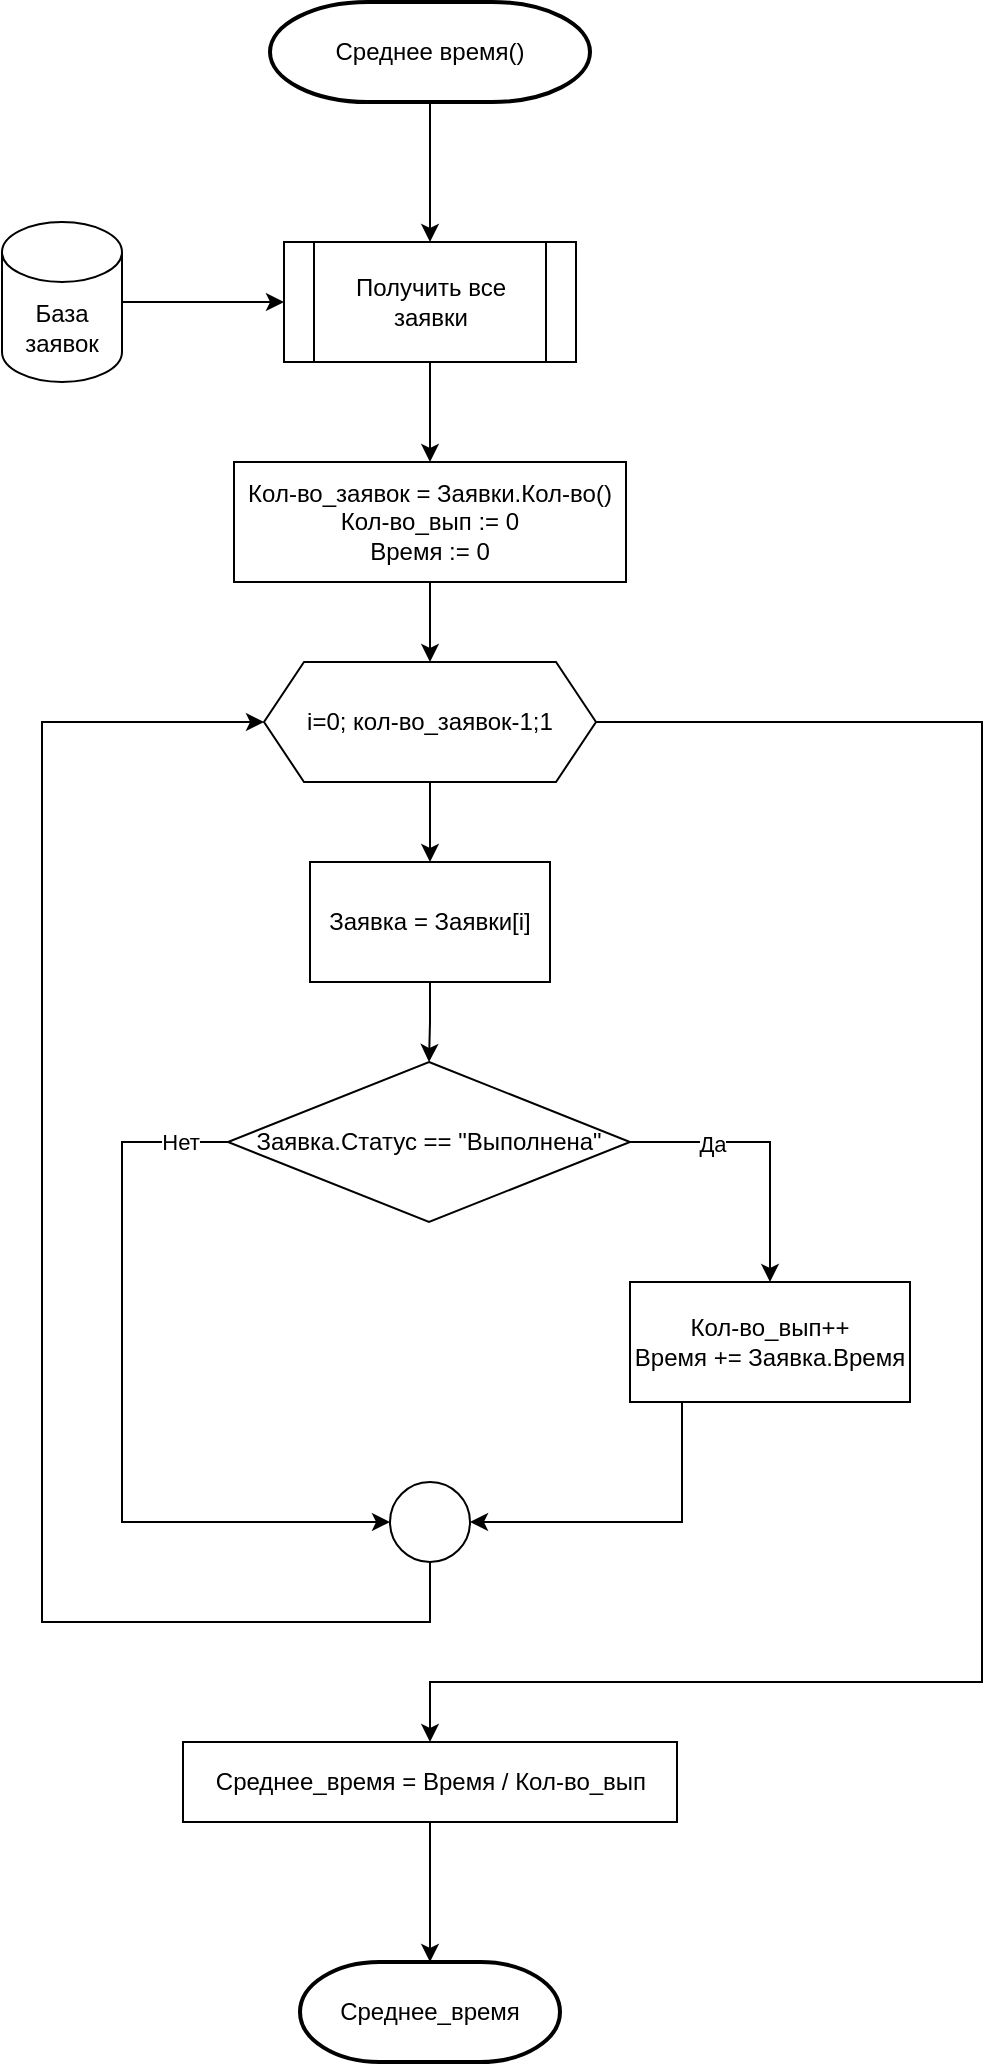 <mxfile version="24.1.0" type="device">
  <diagram name="Страница — 1" id="fNShh3Q-MCft5hOcLYuO">
    <mxGraphModel dx="1912" dy="1125" grid="1" gridSize="10" guides="1" tooltips="1" connect="1" arrows="1" fold="1" page="1" pageScale="1" pageWidth="827" pageHeight="1169" math="0" shadow="0">
      <root>
        <mxCell id="0" />
        <mxCell id="1" parent="0" />
        <mxCell id="-a-CBqR4qspIG-FR4G3Q-2" style="edgeStyle=orthogonalEdgeStyle;rounded=0;orthogonalLoop=1;jettySize=auto;html=1;" edge="1" parent="1" source="Zrz-TaptpZxxG4tYZdXi-3" target="-a-CBqR4qspIG-FR4G3Q-1">
          <mxGeometry relative="1" as="geometry" />
        </mxCell>
        <mxCell id="Zrz-TaptpZxxG4tYZdXi-3" value="Среднее время()" style="strokeWidth=2;html=1;shape=mxgraph.flowchart.terminator;whiteSpace=wrap;" parent="1" vertex="1">
          <mxGeometry x="334" y="70" width="160" height="50" as="geometry" />
        </mxCell>
        <mxCell id="-a-CBqR4qspIG-FR4G3Q-6" value="" style="edgeStyle=orthogonalEdgeStyle;rounded=0;orthogonalLoop=1;jettySize=auto;html=1;" edge="1" parent="1" source="-a-CBqR4qspIG-FR4G3Q-1" target="-a-CBqR4qspIG-FR4G3Q-5">
          <mxGeometry relative="1" as="geometry" />
        </mxCell>
        <mxCell id="-a-CBqR4qspIG-FR4G3Q-1" value="Получить все заявки" style="shape=process;whiteSpace=wrap;html=1;backgroundOutline=1;" vertex="1" parent="1">
          <mxGeometry x="341" y="190" width="146" height="60" as="geometry" />
        </mxCell>
        <mxCell id="-a-CBqR4qspIG-FR4G3Q-4" style="edgeStyle=orthogonalEdgeStyle;rounded=0;orthogonalLoop=1;jettySize=auto;html=1;entryX=0;entryY=0.5;entryDx=0;entryDy=0;" edge="1" parent="1" source="-a-CBqR4qspIG-FR4G3Q-3" target="-a-CBqR4qspIG-FR4G3Q-1">
          <mxGeometry relative="1" as="geometry" />
        </mxCell>
        <mxCell id="-a-CBqR4qspIG-FR4G3Q-3" value="База заявок" style="shape=cylinder3;whiteSpace=wrap;html=1;boundedLbl=1;backgroundOutline=1;size=15;" vertex="1" parent="1">
          <mxGeometry x="200" y="180" width="60" height="80" as="geometry" />
        </mxCell>
        <mxCell id="-a-CBqR4qspIG-FR4G3Q-8" value="" style="edgeStyle=orthogonalEdgeStyle;rounded=0;orthogonalLoop=1;jettySize=auto;html=1;" edge="1" parent="1" source="-a-CBqR4qspIG-FR4G3Q-5" target="-a-CBqR4qspIG-FR4G3Q-7">
          <mxGeometry relative="1" as="geometry" />
        </mxCell>
        <mxCell id="-a-CBqR4qspIG-FR4G3Q-5" value="Кол-во_заявок = Заявки.Кол-во()&lt;div&gt;Кол-во_вып := 0&lt;/div&gt;&lt;div&gt;Время := 0&lt;/div&gt;" style="rounded=0;whiteSpace=wrap;html=1;" vertex="1" parent="1">
          <mxGeometry x="316" y="300" width="196" height="60" as="geometry" />
        </mxCell>
        <mxCell id="-a-CBqR4qspIG-FR4G3Q-10" value="" style="edgeStyle=orthogonalEdgeStyle;rounded=0;orthogonalLoop=1;jettySize=auto;html=1;" edge="1" parent="1" source="-a-CBqR4qspIG-FR4G3Q-7" target="-a-CBqR4qspIG-FR4G3Q-9">
          <mxGeometry relative="1" as="geometry" />
        </mxCell>
        <mxCell id="-a-CBqR4qspIG-FR4G3Q-37" style="edgeStyle=orthogonalEdgeStyle;rounded=0;orthogonalLoop=1;jettySize=auto;html=1;entryX=0.5;entryY=0;entryDx=0;entryDy=0;" edge="1" parent="1" source="-a-CBqR4qspIG-FR4G3Q-7" target="-a-CBqR4qspIG-FR4G3Q-22">
          <mxGeometry relative="1" as="geometry">
            <Array as="points">
              <mxPoint x="690" y="430" />
              <mxPoint x="690" y="910" />
              <mxPoint x="414" y="910" />
            </Array>
          </mxGeometry>
        </mxCell>
        <mxCell id="-a-CBqR4qspIG-FR4G3Q-7" value="i=0; кол-во_заявок-1;1" style="shape=hexagon;perimeter=hexagonPerimeter2;whiteSpace=wrap;html=1;fixedSize=1;" vertex="1" parent="1">
          <mxGeometry x="331" y="400" width="166" height="60" as="geometry" />
        </mxCell>
        <mxCell id="-a-CBqR4qspIG-FR4G3Q-12" value="" style="edgeStyle=orthogonalEdgeStyle;rounded=0;orthogonalLoop=1;jettySize=auto;html=1;" edge="1" parent="1" source="-a-CBqR4qspIG-FR4G3Q-9" target="-a-CBqR4qspIG-FR4G3Q-11">
          <mxGeometry relative="1" as="geometry" />
        </mxCell>
        <mxCell id="-a-CBqR4qspIG-FR4G3Q-9" value="Заявка = Заявки[i]" style="rounded=0;whiteSpace=wrap;html=1;" vertex="1" parent="1">
          <mxGeometry x="354" y="500" width="120" height="60" as="geometry" />
        </mxCell>
        <mxCell id="-a-CBqR4qspIG-FR4G3Q-14" style="edgeStyle=orthogonalEdgeStyle;rounded=0;orthogonalLoop=1;jettySize=auto;html=1;entryX=0.5;entryY=0;entryDx=0;entryDy=0;" edge="1" parent="1" source="-a-CBqR4qspIG-FR4G3Q-11" target="-a-CBqR4qspIG-FR4G3Q-13">
          <mxGeometry relative="1" as="geometry">
            <Array as="points">
              <mxPoint x="584" y="640" />
            </Array>
          </mxGeometry>
        </mxCell>
        <mxCell id="-a-CBqR4qspIG-FR4G3Q-20" value="Да" style="edgeLabel;html=1;align=center;verticalAlign=middle;resizable=0;points=[];" vertex="1" connectable="0" parent="-a-CBqR4qspIG-FR4G3Q-14">
          <mxGeometry x="-0.417" y="-1" relative="1" as="geometry">
            <mxPoint as="offset" />
          </mxGeometry>
        </mxCell>
        <mxCell id="-a-CBqR4qspIG-FR4G3Q-17" style="edgeStyle=orthogonalEdgeStyle;rounded=0;orthogonalLoop=1;jettySize=auto;html=1;entryX=0;entryY=0.5;entryDx=0;entryDy=0;" edge="1" parent="1" source="-a-CBqR4qspIG-FR4G3Q-11" target="-a-CBqR4qspIG-FR4G3Q-15">
          <mxGeometry relative="1" as="geometry">
            <Array as="points">
              <mxPoint x="260" y="640" />
              <mxPoint x="260" y="830" />
            </Array>
          </mxGeometry>
        </mxCell>
        <mxCell id="-a-CBqR4qspIG-FR4G3Q-21" value="Нет" style="edgeLabel;html=1;align=center;verticalAlign=middle;resizable=0;points=[];" vertex="1" connectable="0" parent="-a-CBqR4qspIG-FR4G3Q-17">
          <mxGeometry x="-0.873" relative="1" as="geometry">
            <mxPoint as="offset" />
          </mxGeometry>
        </mxCell>
        <mxCell id="-a-CBqR4qspIG-FR4G3Q-11" value="Заявка.Статус == &quot;Выполнена&quot;" style="rhombus;whiteSpace=wrap;html=1;" vertex="1" parent="1">
          <mxGeometry x="313" y="600" width="201" height="80" as="geometry" />
        </mxCell>
        <mxCell id="-a-CBqR4qspIG-FR4G3Q-19" style="edgeStyle=orthogonalEdgeStyle;rounded=0;orthogonalLoop=1;jettySize=auto;html=1;entryX=1;entryY=0.5;entryDx=0;entryDy=0;" edge="1" parent="1" source="-a-CBqR4qspIG-FR4G3Q-13" target="-a-CBqR4qspIG-FR4G3Q-15">
          <mxGeometry relative="1" as="geometry">
            <Array as="points">
              <mxPoint x="540" y="830" />
            </Array>
          </mxGeometry>
        </mxCell>
        <mxCell id="-a-CBqR4qspIG-FR4G3Q-13" value="Кол-во_вып++&lt;div&gt;Время += Заявка.Время&lt;/div&gt;" style="rounded=0;whiteSpace=wrap;html=1;" vertex="1" parent="1">
          <mxGeometry x="514" y="710" width="140" height="60" as="geometry" />
        </mxCell>
        <mxCell id="-a-CBqR4qspIG-FR4G3Q-18" style="edgeStyle=orthogonalEdgeStyle;rounded=0;orthogonalLoop=1;jettySize=auto;html=1;entryX=0;entryY=0.5;entryDx=0;entryDy=0;" edge="1" parent="1" source="-a-CBqR4qspIG-FR4G3Q-15" target="-a-CBqR4qspIG-FR4G3Q-7">
          <mxGeometry relative="1" as="geometry">
            <Array as="points">
              <mxPoint x="414" y="880" />
              <mxPoint x="220" y="880" />
              <mxPoint x="220" y="430" />
            </Array>
          </mxGeometry>
        </mxCell>
        <mxCell id="-a-CBqR4qspIG-FR4G3Q-15" value="" style="ellipse;whiteSpace=wrap;html=1;aspect=fixed;" vertex="1" parent="1">
          <mxGeometry x="394" y="810" width="40" height="40" as="geometry" />
        </mxCell>
        <mxCell id="-a-CBqR4qspIG-FR4G3Q-39" value="" style="edgeStyle=orthogonalEdgeStyle;rounded=0;orthogonalLoop=1;jettySize=auto;html=1;" edge="1" parent="1" source="-a-CBqR4qspIG-FR4G3Q-22" target="-a-CBqR4qspIG-FR4G3Q-38">
          <mxGeometry relative="1" as="geometry" />
        </mxCell>
        <mxCell id="-a-CBqR4qspIG-FR4G3Q-22" value="Среднее_время = Время / Кол-во_вып" style="rounded=0;whiteSpace=wrap;html=1;" vertex="1" parent="1">
          <mxGeometry x="290.5" y="940" width="247" height="40" as="geometry" />
        </mxCell>
        <mxCell id="-a-CBqR4qspIG-FR4G3Q-38" value="Среднее_время" style="strokeWidth=2;html=1;shape=mxgraph.flowchart.terminator;whiteSpace=wrap;" vertex="1" parent="1">
          <mxGeometry x="349" y="1050" width="130" height="50" as="geometry" />
        </mxCell>
      </root>
    </mxGraphModel>
  </diagram>
</mxfile>
